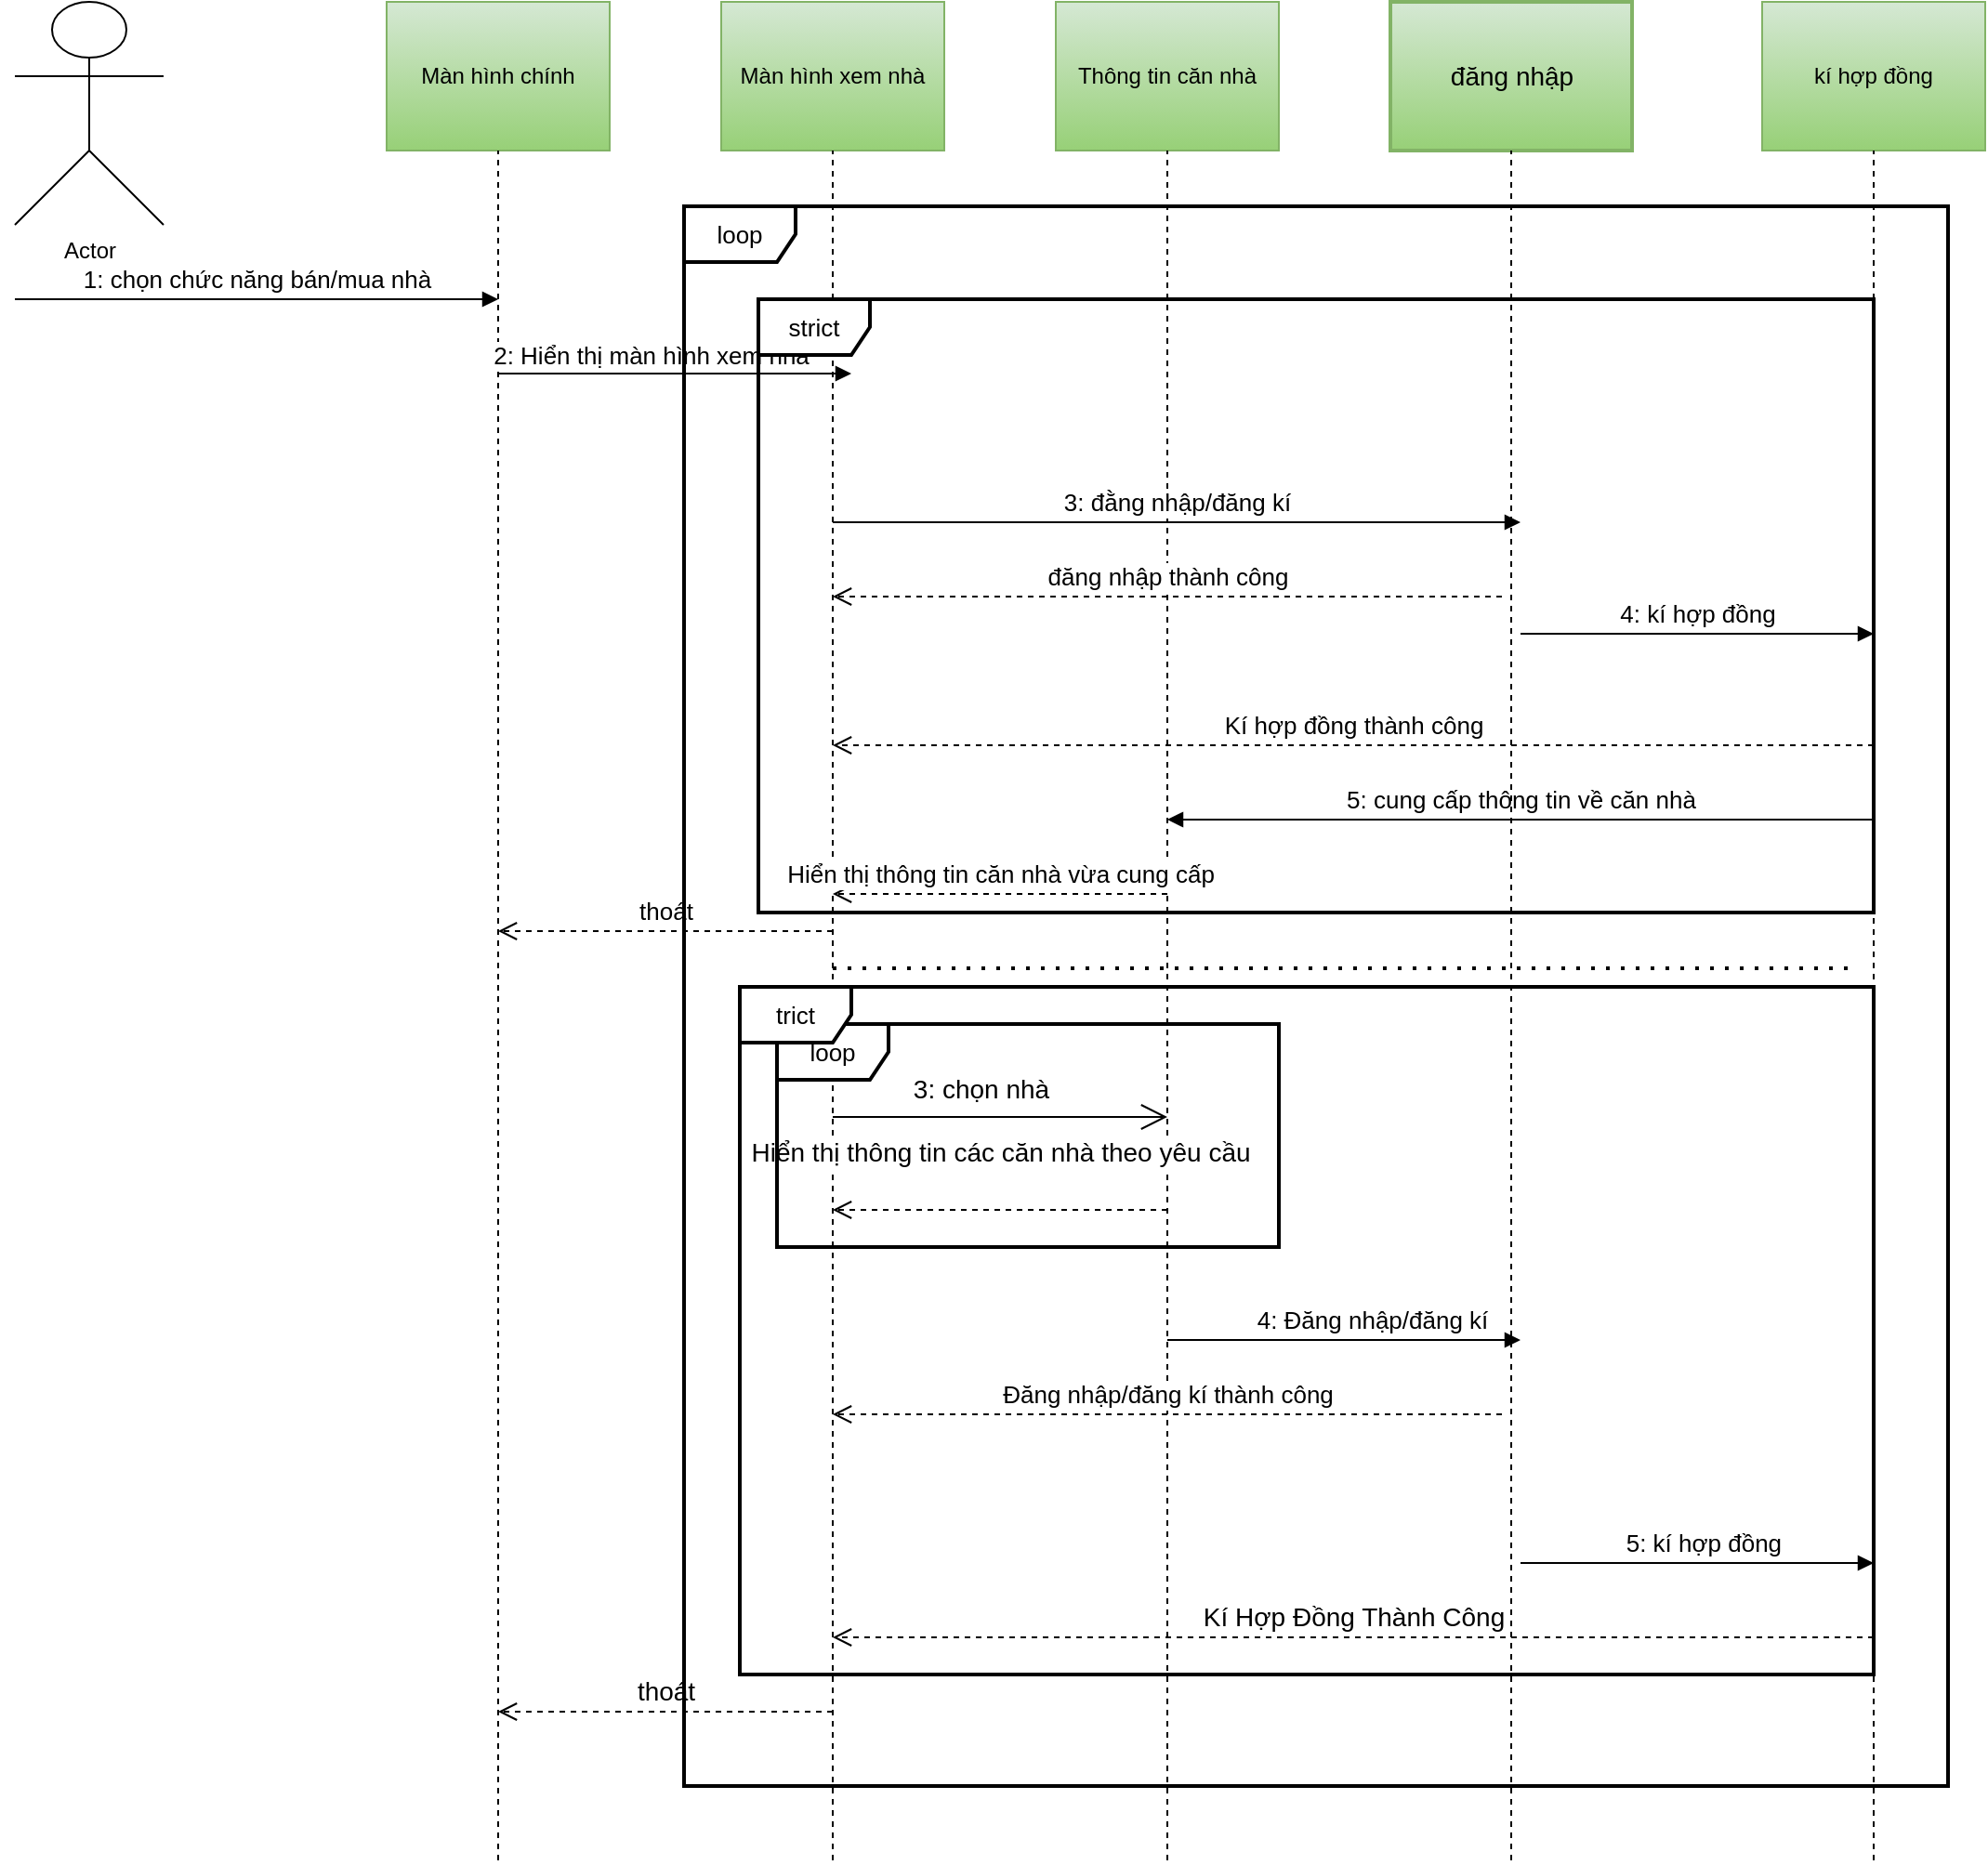 <mxfile version="18.0.6" type="device"><diagram id="UT8CFInIUwOqtzNZmiRT" name="Page-1"><mxGraphModel dx="1102" dy="-243" grid="1" gridSize="10" guides="1" tooltips="1" connect="1" arrows="1" fold="1" page="1" pageScale="1" pageWidth="850" pageHeight="1100" math="0" shadow="0"><root><mxCell id="0"/><mxCell id="1" parent="0"/><mxCell id="9dr-V82Lrh8Id1m4mMmo-1" value="Actor" style="shape=umlActor;verticalLabelPosition=bottom;verticalAlign=top;html=1;outlineConnect=0;" vertex="1" parent="1"><mxGeometry x="80" y="1120" width="80" height="120" as="geometry"/></mxCell><mxCell id="9dr-V82Lrh8Id1m4mMmo-2" value="Thông tin căn nhà" style="whiteSpace=wrap;html=1;fillColor=#d5e8d4;strokeColor=#82b366;gradientColor=#97d077;" vertex="1" parent="1"><mxGeometry x="640" y="1120" width="120" height="80" as="geometry"/></mxCell><mxCell id="9dr-V82Lrh8Id1m4mMmo-3" value="Màn hình chính" style="whiteSpace=wrap;html=1;fillColor=#d5e8d4;strokeColor=#82b366;gradientColor=#97d077;" vertex="1" parent="1"><mxGeometry x="280" y="1120" width="120" height="80" as="geometry"/></mxCell><mxCell id="9dr-V82Lrh8Id1m4mMmo-4" value="kí hợp đồng" style="whiteSpace=wrap;html=1;fillColor=#d5e8d4;strokeColor=#82b366;gradientColor=#97d077;" vertex="1" parent="1"><mxGeometry x="1020" y="1120" width="120" height="80" as="geometry"/></mxCell><mxCell id="9dr-V82Lrh8Id1m4mMmo-5" value="Màn hình xem nhà" style="whiteSpace=wrap;html=1;fillColor=#d5e8d4;strokeColor=#82b366;gradientColor=#97d077;" vertex="1" parent="1"><mxGeometry x="460" y="1120" width="120" height="80" as="geometry"/></mxCell><mxCell id="9dr-V82Lrh8Id1m4mMmo-6" value="&lt;font style=&quot;font-size: 13px&quot;&gt;1: chọn chức năng bán/mua nhà&lt;/font&gt;" style="html=1;verticalAlign=bottom;endArrow=block;" edge="1" parent="1"><mxGeometry width="80" relative="1" as="geometry"><mxPoint x="80" y="1280" as="sourcePoint"/><mxPoint x="340" y="1280" as="targetPoint"/><mxPoint as="offset"/></mxGeometry></mxCell><mxCell id="9dr-V82Lrh8Id1m4mMmo-7" value="" style="endArrow=none;dashed=1;html=1;fontSize=13;entryX=0.5;entryY=1;entryDx=0;entryDy=0;" edge="1" parent="1" target="9dr-V82Lrh8Id1m4mMmo-3"><mxGeometry width="50" height="50" relative="1" as="geometry"><mxPoint x="340" y="2120.0" as="sourcePoint"/><mxPoint x="620" y="1200" as="targetPoint"/><Array as="points"><mxPoint x="340" y="1440"/></Array></mxGeometry></mxCell><mxCell id="9dr-V82Lrh8Id1m4mMmo-8" value="" style="endArrow=none;dashed=1;html=1;fontSize=13;entryX=0.5;entryY=1;entryDx=0;entryDy=0;" edge="1" parent="1" target="9dr-V82Lrh8Id1m4mMmo-5"><mxGeometry width="50" height="50" relative="1" as="geometry"><mxPoint x="520" y="2120.0" as="sourcePoint"/><mxPoint x="350" y="1210" as="targetPoint"/></mxGeometry></mxCell><mxCell id="9dr-V82Lrh8Id1m4mMmo-9" value="" style="endArrow=none;dashed=1;html=1;fontSize=13;" edge="1" parent="1" target="9dr-V82Lrh8Id1m4mMmo-2"><mxGeometry width="50" height="50" relative="1" as="geometry"><mxPoint x="700" y="2120.0" as="sourcePoint"/><mxPoint x="820" y="1210" as="targetPoint"/></mxGeometry></mxCell><mxCell id="9dr-V82Lrh8Id1m4mMmo-10" value="" style="endArrow=none;dashed=1;html=1;fontSize=13;entryX=0.5;entryY=1;entryDx=0;entryDy=0;" edge="1" parent="1" target="9dr-V82Lrh8Id1m4mMmo-4"><mxGeometry width="50" height="50" relative="1" as="geometry"><mxPoint x="1080" y="2120.0" as="sourcePoint"/><mxPoint x="370" y="1230" as="targetPoint"/></mxGeometry></mxCell><mxCell id="9dr-V82Lrh8Id1m4mMmo-11" value="" style="html=1;verticalAlign=bottom;endArrow=block;" edge="1" parent="1"><mxGeometry width="80" relative="1" as="geometry"><mxPoint x="340" y="1320" as="sourcePoint"/><mxPoint x="530" y="1320" as="targetPoint"/><mxPoint as="offset"/><Array as="points"><mxPoint x="460" y="1320"/></Array></mxGeometry></mxCell><mxCell id="9dr-V82Lrh8Id1m4mMmo-12" value="2: Hiển thị màn hình xem nhà" style="edgeLabel;html=1;align=center;verticalAlign=middle;resizable=0;points=[];fontSize=13;" vertex="1" connectable="0" parent="9dr-V82Lrh8Id1m4mMmo-11"><mxGeometry x="-0.253" y="-1" relative="1" as="geometry"><mxPoint x="11" y="-11" as="offset"/></mxGeometry></mxCell><mxCell id="9dr-V82Lrh8Id1m4mMmo-13" value="" style="endArrow=none;dashed=1;html=1;dashPattern=1 3;strokeWidth=2;fontSize=13;" edge="1" parent="1"><mxGeometry width="50" height="50" relative="1" as="geometry"><mxPoint x="520" y="1640" as="sourcePoint"/><mxPoint x="1070" y="1640" as="targetPoint"/></mxGeometry></mxCell><mxCell id="9dr-V82Lrh8Id1m4mMmo-14" value="&lt;font style=&quot;font-size: 13px&quot;&gt;3: đằng nhập/đăng kí&lt;/font&gt;" style="html=1;verticalAlign=bottom;endArrow=block;fontSize=13;" edge="1" parent="1"><mxGeometry width="80" relative="1" as="geometry"><mxPoint x="520" y="1400" as="sourcePoint"/><mxPoint x="890" y="1400" as="targetPoint"/></mxGeometry></mxCell><mxCell id="9dr-V82Lrh8Id1m4mMmo-15" value="5: cung cấp thông tin về căn nhà" style="html=1;verticalAlign=bottom;endArrow=block;fontSize=13;" edge="1" parent="1"><mxGeometry width="80" relative="1" as="geometry"><mxPoint x="1080" y="1560" as="sourcePoint"/><mxPoint x="700" y="1560" as="targetPoint"/></mxGeometry></mxCell><mxCell id="9dr-V82Lrh8Id1m4mMmo-16" value="Kí hợp đồng thành công" style="html=1;verticalAlign=bottom;endArrow=open;dashed=1;endSize=8;fontSize=13;" edge="1" parent="1"><mxGeometry relative="1" as="geometry"><mxPoint x="1080" y="1520" as="sourcePoint"/><mxPoint x="520" y="1520" as="targetPoint"/></mxGeometry></mxCell><mxCell id="9dr-V82Lrh8Id1m4mMmo-17" value="Hiển thị thông tin căn nhà vừa cung cấp" style="html=1;verticalAlign=bottom;endArrow=open;dashed=1;endSize=8;fontSize=13;" edge="1" parent="1"><mxGeometry relative="1" as="geometry"><mxPoint x="700" y="1600" as="sourcePoint"/><mxPoint x="520" y="1600" as="targetPoint"/></mxGeometry></mxCell><mxCell id="9dr-V82Lrh8Id1m4mMmo-18" value="thoát" style="html=1;verticalAlign=bottom;endArrow=open;dashed=1;endSize=8;fontSize=13;" edge="1" parent="1"><mxGeometry relative="1" as="geometry"><mxPoint x="520" y="1620" as="sourcePoint"/><mxPoint x="340" y="1620" as="targetPoint"/></mxGeometry></mxCell><mxCell id="9dr-V82Lrh8Id1m4mMmo-19" value="" style="endArrow=open;endFill=1;endSize=12;html=1;" edge="1" parent="1"><mxGeometry width="160" relative="1" as="geometry"><mxPoint x="520" y="1720" as="sourcePoint"/><mxPoint x="700" y="1720" as="targetPoint"/></mxGeometry></mxCell><mxCell id="9dr-V82Lrh8Id1m4mMmo-20" value="&lt;font style=&quot;font-size: 14px&quot;&gt;3: chọn nhà&lt;/font&gt;" style="text;html=1;strokeColor=none;fillColor=none;align=center;verticalAlign=middle;whiteSpace=wrap;rounded=0;strokeWidth=2;" vertex="1" parent="1"><mxGeometry x="510" y="1690" width="180" height="30" as="geometry"/></mxCell><mxCell id="9dr-V82Lrh8Id1m4mMmo-21" value="Hiển thị thông tin các căn nhà theo yêu cầu" style="html=1;verticalAlign=bottom;endArrow=open;dashed=1;endSize=8;fontSize=14;" edge="1" parent="1"><mxGeometry y="-20" relative="1" as="geometry"><mxPoint x="700" y="1770" as="sourcePoint"/><mxPoint x="520" y="1770" as="targetPoint"/><mxPoint as="offset"/></mxGeometry></mxCell><mxCell id="9dr-V82Lrh8Id1m4mMmo-22" value="Kí Hợp Đồng Thành Công" style="html=1;verticalAlign=bottom;endArrow=open;dashed=1;endSize=8;fontSize=14;" edge="1" parent="1"><mxGeometry relative="1" as="geometry"><mxPoint x="1080" y="2000.0" as="sourcePoint"/><mxPoint x="520" y="2000.0" as="targetPoint"/><Array as="points"><mxPoint x="640" y="2000"/></Array></mxGeometry></mxCell><mxCell id="9dr-V82Lrh8Id1m4mMmo-23" value="thoát" style="html=1;verticalAlign=bottom;endArrow=open;dashed=1;endSize=8;fontSize=14;" edge="1" parent="1"><mxGeometry relative="1" as="geometry"><mxPoint x="520" y="2040.0" as="sourcePoint"/><mxPoint x="340" y="2040.0" as="targetPoint"/></mxGeometry></mxCell><mxCell id="9dr-V82Lrh8Id1m4mMmo-24" value="đăng nhập" style="html=1;fontSize=14;strokeWidth=2;fillColor=#d5e8d4;strokeColor=#82b366;gradientColor=#97d077;" vertex="1" parent="1"><mxGeometry x="820" y="1120" width="130" height="80" as="geometry"/></mxCell><mxCell id="9dr-V82Lrh8Id1m4mMmo-25" value="" style="endArrow=none;dashed=1;html=1;fontSize=14;entryX=0.5;entryY=1;entryDx=0;entryDy=0;" edge="1" parent="1" target="9dr-V82Lrh8Id1m4mMmo-24"><mxGeometry width="50" height="50" relative="1" as="geometry"><mxPoint x="885" y="2120.0" as="sourcePoint"/><mxPoint x="470" y="1490" as="targetPoint"/></mxGeometry></mxCell><mxCell id="9dr-V82Lrh8Id1m4mMmo-26" value="4: kí hợp đồng" style="html=1;verticalAlign=bottom;endArrow=block;fontSize=13;" edge="1" parent="1"><mxGeometry width="80" relative="1" as="geometry"><mxPoint x="890" y="1460" as="sourcePoint"/><mxPoint x="1080" y="1460" as="targetPoint"/></mxGeometry></mxCell><mxCell id="9dr-V82Lrh8Id1m4mMmo-27" value="đăng nhập thành công" style="html=1;verticalAlign=bottom;endArrow=open;dashed=1;endSize=8;fontSize=13;" edge="1" parent="1"><mxGeometry relative="1" as="geometry"><mxPoint x="880" y="1440" as="sourcePoint"/><mxPoint x="520" y="1440" as="targetPoint"/></mxGeometry></mxCell><mxCell id="9dr-V82Lrh8Id1m4mMmo-28" value="Đăng nhập/đăng kí thành công" style="html=1;verticalAlign=bottom;endArrow=open;dashed=1;endSize=8;fontSize=13;" edge="1" parent="1"><mxGeometry relative="1" as="geometry"><mxPoint x="880" y="1880" as="sourcePoint"/><mxPoint x="520" y="1880" as="targetPoint"/><Array as="points"><mxPoint x="800" y="1880"/><mxPoint x="700" y="1880"/></Array></mxGeometry></mxCell><mxCell id="9dr-V82Lrh8Id1m4mMmo-29" value="5: kí hợp đồng&amp;nbsp;" style="html=1;verticalAlign=bottom;endArrow=block;fontSize=13;" edge="1" parent="1"><mxGeometry x="0.053" width="80" relative="1" as="geometry"><mxPoint x="890" y="1960.0" as="sourcePoint"/><mxPoint x="1080" y="1960.0" as="targetPoint"/><mxPoint as="offset"/></mxGeometry></mxCell><mxCell id="9dr-V82Lrh8Id1m4mMmo-30" value="4: Đăng nhập/đăng kí" style="html=1;verticalAlign=bottom;endArrow=block;fontSize=13;" edge="1" parent="1"><mxGeometry x="0.158" width="80" relative="1" as="geometry"><mxPoint x="700" y="1840" as="sourcePoint"/><mxPoint x="890" y="1840" as="targetPoint"/><Array as="points"/><mxPoint as="offset"/></mxGeometry></mxCell><mxCell id="9dr-V82Lrh8Id1m4mMmo-31" value="loop" style="shape=umlFrame;whiteSpace=wrap;html=1;fontSize=13;strokeWidth=2;" vertex="1" parent="1"><mxGeometry x="440" y="1230" width="680" height="850" as="geometry"/></mxCell><mxCell id="9dr-V82Lrh8Id1m4mMmo-32" value="strict" style="shape=umlFrame;whiteSpace=wrap;html=1;fontSize=13;strokeWidth=2;" vertex="1" parent="1"><mxGeometry x="480" y="1280" width="600" height="330" as="geometry"/></mxCell><mxCell id="9dr-V82Lrh8Id1m4mMmo-33" value="loop" style="shape=umlFrame;whiteSpace=wrap;html=1;fontSize=13;strokeWidth=2;" vertex="1" parent="1"><mxGeometry x="490" y="1670" width="270" height="120" as="geometry"/></mxCell><mxCell id="9dr-V82Lrh8Id1m4mMmo-34" value="trict" style="shape=umlFrame;whiteSpace=wrap;html=1;fontSize=13;strokeWidth=2;" vertex="1" parent="1"><mxGeometry x="470" y="1650" width="610" height="370" as="geometry"/></mxCell></root></mxGraphModel></diagram></mxfile>